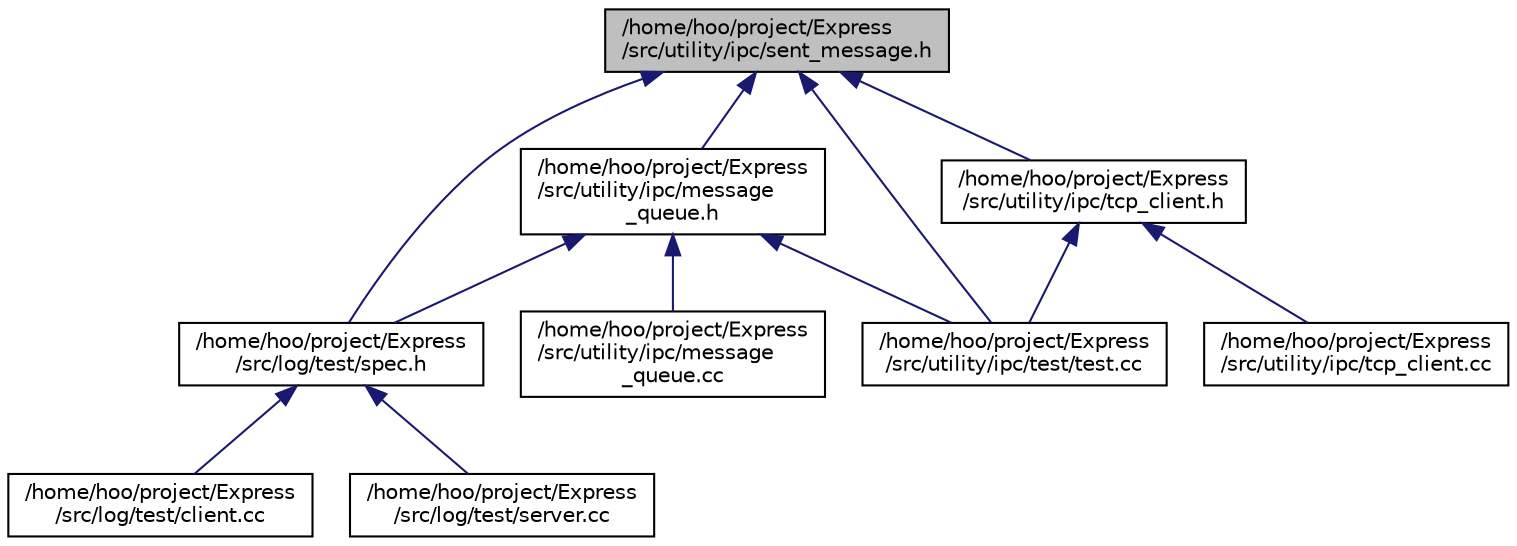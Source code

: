digraph "/home/hoo/project/Express/src/utility/ipc/sent_message.h"
{
 // LATEX_PDF_SIZE
  edge [fontname="Helvetica",fontsize="10",labelfontname="Helvetica",labelfontsize="10"];
  node [fontname="Helvetica",fontsize="10",shape=record];
  Node1 [label="/home/hoo/project/Express\l/src/utility/ipc/sent_message.h",height=0.2,width=0.4,color="black", fillcolor="grey75", style="filled", fontcolor="black",tooltip=" "];
  Node1 -> Node2 [dir="back",color="midnightblue",fontsize="10",style="solid",fontname="Helvetica"];
  Node2 [label="/home/hoo/project/Express\l/src/log/test/spec.h",height=0.2,width=0.4,color="black", fillcolor="white", style="filled",URL="$spec_8h.html",tooltip=" "];
  Node2 -> Node3 [dir="back",color="midnightblue",fontsize="10",style="solid",fontname="Helvetica"];
  Node3 [label="/home/hoo/project/Express\l/src/log/test/client.cc",height=0.2,width=0.4,color="black", fillcolor="white", style="filled",URL="$client_8cc.html",tooltip=" "];
  Node2 -> Node4 [dir="back",color="midnightblue",fontsize="10",style="solid",fontname="Helvetica"];
  Node4 [label="/home/hoo/project/Express\l/src/log/test/server.cc",height=0.2,width=0.4,color="black", fillcolor="white", style="filled",URL="$server_8cc.html",tooltip=" "];
  Node1 -> Node5 [dir="back",color="midnightblue",fontsize="10",style="solid",fontname="Helvetica"];
  Node5 [label="/home/hoo/project/Express\l/src/utility/ipc/message\l_queue.h",height=0.2,width=0.4,color="black", fillcolor="white", style="filled",URL="$message__queue_8h.html",tooltip=" "];
  Node5 -> Node2 [dir="back",color="midnightblue",fontsize="10",style="solid",fontname="Helvetica"];
  Node5 -> Node6 [dir="back",color="midnightblue",fontsize="10",style="solid",fontname="Helvetica"];
  Node6 [label="/home/hoo/project/Express\l/src/utility/ipc/message\l_queue.cc",height=0.2,width=0.4,color="black", fillcolor="white", style="filled",URL="$message__queue_8cc.html",tooltip=" "];
  Node5 -> Node7 [dir="back",color="midnightblue",fontsize="10",style="solid",fontname="Helvetica"];
  Node7 [label="/home/hoo/project/Express\l/src/utility/ipc/test/test.cc",height=0.2,width=0.4,color="black", fillcolor="white", style="filled",URL="$utility_2ipc_2test_2test_8cc.html",tooltip=" "];
  Node1 -> Node8 [dir="back",color="midnightblue",fontsize="10",style="solid",fontname="Helvetica"];
  Node8 [label="/home/hoo/project/Express\l/src/utility/ipc/tcp_client.h",height=0.2,width=0.4,color="black", fillcolor="white", style="filled",URL="$tcp__client_8h.html",tooltip=" "];
  Node8 -> Node9 [dir="back",color="midnightblue",fontsize="10",style="solid",fontname="Helvetica"];
  Node9 [label="/home/hoo/project/Express\l/src/utility/ipc/tcp_client.cc",height=0.2,width=0.4,color="black", fillcolor="white", style="filled",URL="$tcp__client_8cc.html",tooltip=" "];
  Node8 -> Node7 [dir="back",color="midnightblue",fontsize="10",style="solid",fontname="Helvetica"];
  Node1 -> Node7 [dir="back",color="midnightblue",fontsize="10",style="solid",fontname="Helvetica"];
}
